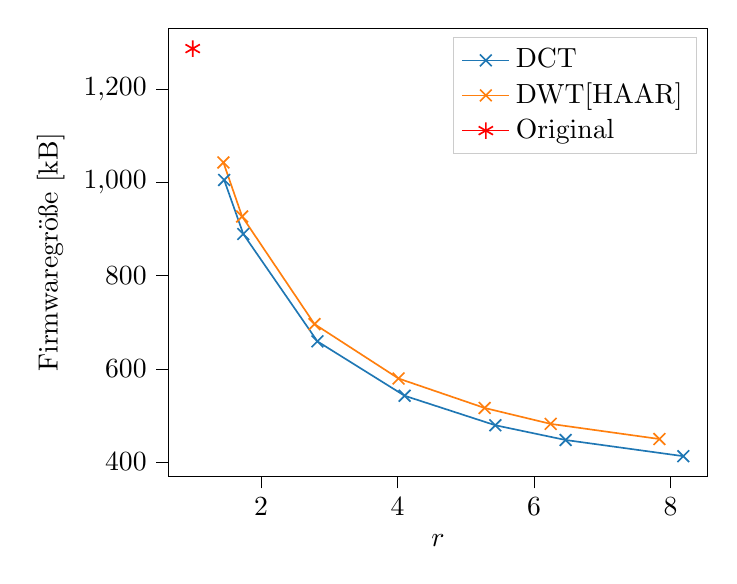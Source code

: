 % This file was created with tikzplotlib v0.10.1.
\begin{tikzpicture}

\definecolor{darkgray176}{RGB}{176,176,176}
\definecolor{darkorange25512714}{RGB}{255,127,14}
\definecolor{lightgray204}{RGB}{204,204,204}
\definecolor{steelblue31119180}{RGB}{31,119,180}

\begin{axis}[
legend cell align={left},
legend style={fill opacity=0.8, draw opacity=1, text opacity=1, draw=lightgray204},
tick align=outside,
tick pos=left,
x grid style={darkgray176},
xlabel={\(\displaystyle r\)},
xmin=0.641, xmax=8.546,
xtick style={color=black},
y grid style={darkgray176},
ylabel={Firmwaregröße [kB]},
ymin=368.637, ymax=1331.3,
ytick style={color=black}
]
\addplot [semithick, steelblue31119180, mark=x, mark size=3.0, mark options={solid}]
table {%
8.187 412.395
6.463 447.129
5.433 478.785
4.104 542.16
2.827 658.91
1.741 889.465
1.461 1005.465
};
\addlegendentry{DCT}
\addplot [semithick, darkorange25512714, mark=x, mark size=3.0, mark options={solid}]
table {%
7.837 449.238
6.244 481.73
5.277 515.879
4.015 579.191
2.784 696.004
1.724 927.043
1.45 1043.043
};
\addlegendentry{DWT[HAAR]}
\addplot [semithick, red, mark=asterisk, mark size=3.0, mark options={solid}]
table {%
1.0 1287.543
};
\addlegendentry{Original}
\end{axis}

\end{tikzpicture}
